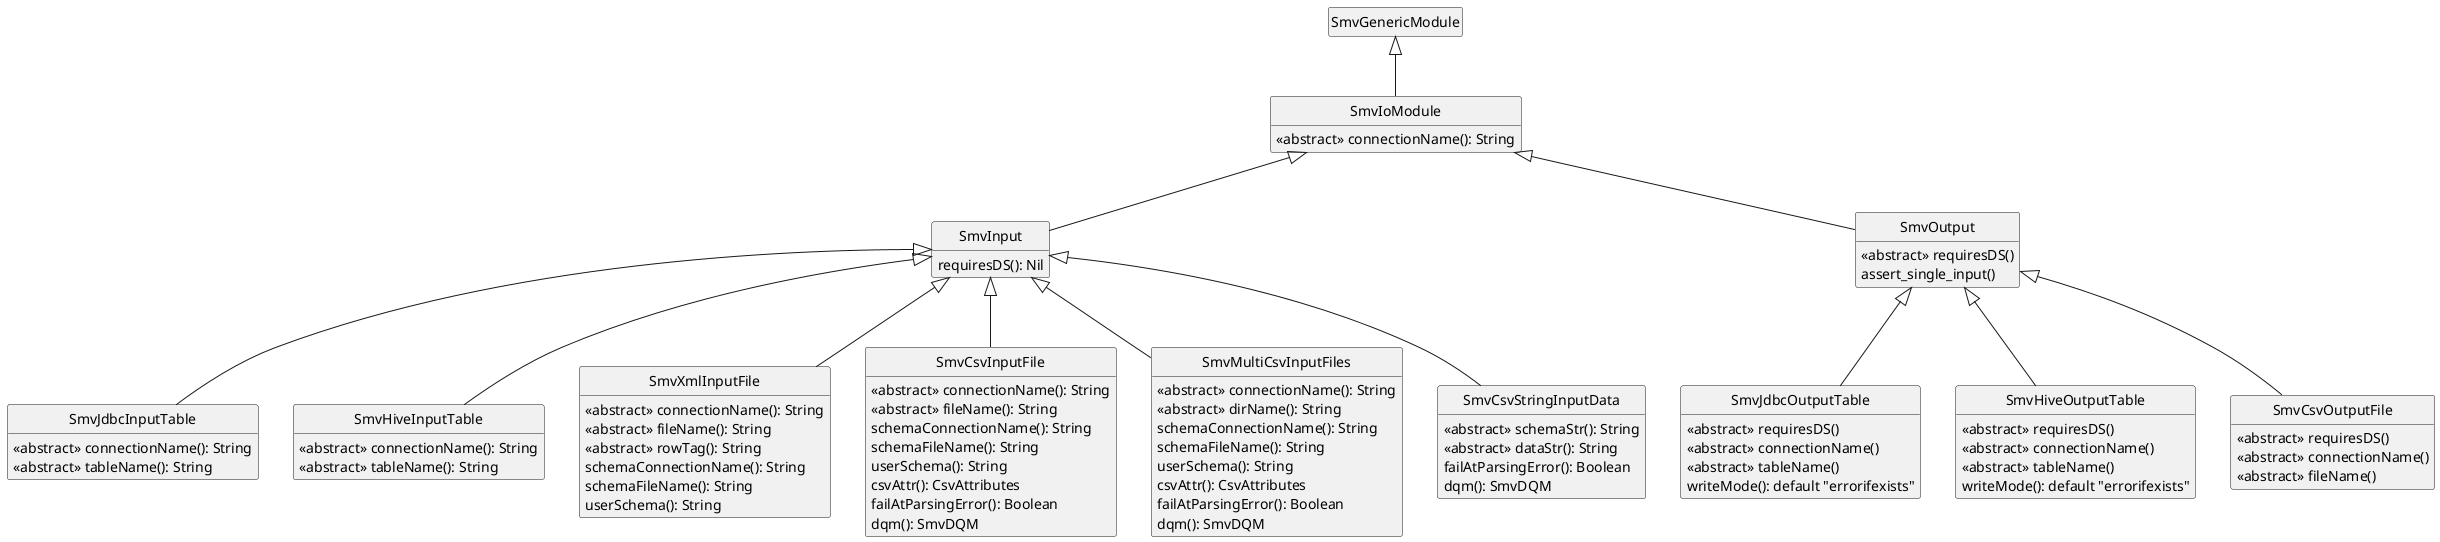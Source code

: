 @startuml

hide empty methods
hide empty fields
hide circle

class SmvGenericModule

class SmvIoModule extends SmvGenericModule {
  <<abstract>> connectionName(): String
}

class SmvInput extends SmvIoModule {
  requiresDS(): Nil
}

class SmvOutput extends SmvIoModule {
  <<abstract>> requiresDS()
  assert_single_input()
}

class SmvJdbcInputTable extends SmvInput {
  <<abstract>> connectionName(): String
  <<abstract>> tableName(): String
}

class SmvHiveInputTable extends SmvInput {
  <<abstract>> connectionName(): String
  <<abstract>> tableName(): String
}

class SmvXmlInputFile extends SmvInput {
  <<abstract>> connectionName(): String
  <<abstract>> fileName(): String
  <<abstract>> rowTag(): String
  schemaConnectionName(): String
  schemaFileName(): String
  userSchema(): String
}

class SmvCsvInputFile extends SmvInput {
  <<abstract>> connectionName(): String
  <<abstract>> fileName(): String
  schemaConnectionName(): String
  schemaFileName(): String
  userSchema(): String
  csvAttr(): CsvAttributes
  failAtParsingError(): Boolean
  dqm(): SmvDQM
}

class SmvMultiCsvInputFiles extends SmvInput {
  <<abstract>> connectionName(): String
  <<abstract>> dirName(): String
  schemaConnectionName(): String
  schemaFileName(): String
  userSchema(): String
  csvAttr(): CsvAttributes
  failAtParsingError(): Boolean
  dqm(): SmvDQM
}

class SmvCsvStringInputData extends SmvInput {
  <<abstract>> schemaStr(): String
  <<abstract>> dataStr(): String
  failAtParsingError(): Boolean
  dqm(): SmvDQM
}

class SmvJdbcOutputTable extends SmvOutput {
  <<abstract>> requiresDS()
  <<abstract>> connectionName()
  <<abstract>> tableName()
  writeMode(): default "errorifexists"
}

class SmvHiveOutputTable extends SmvOutput {
  <<abstract>> requiresDS()
  <<abstract>> connectionName()
  <<abstract>> tableName()
  writeMode(): default "errorifexists"
}

class SmvCsvOutputFile extends SmvOutput {
  <<abstract>> requiresDS()
  <<abstract>> connectionName()
  <<abstract>> fileName()
}

@enduml
